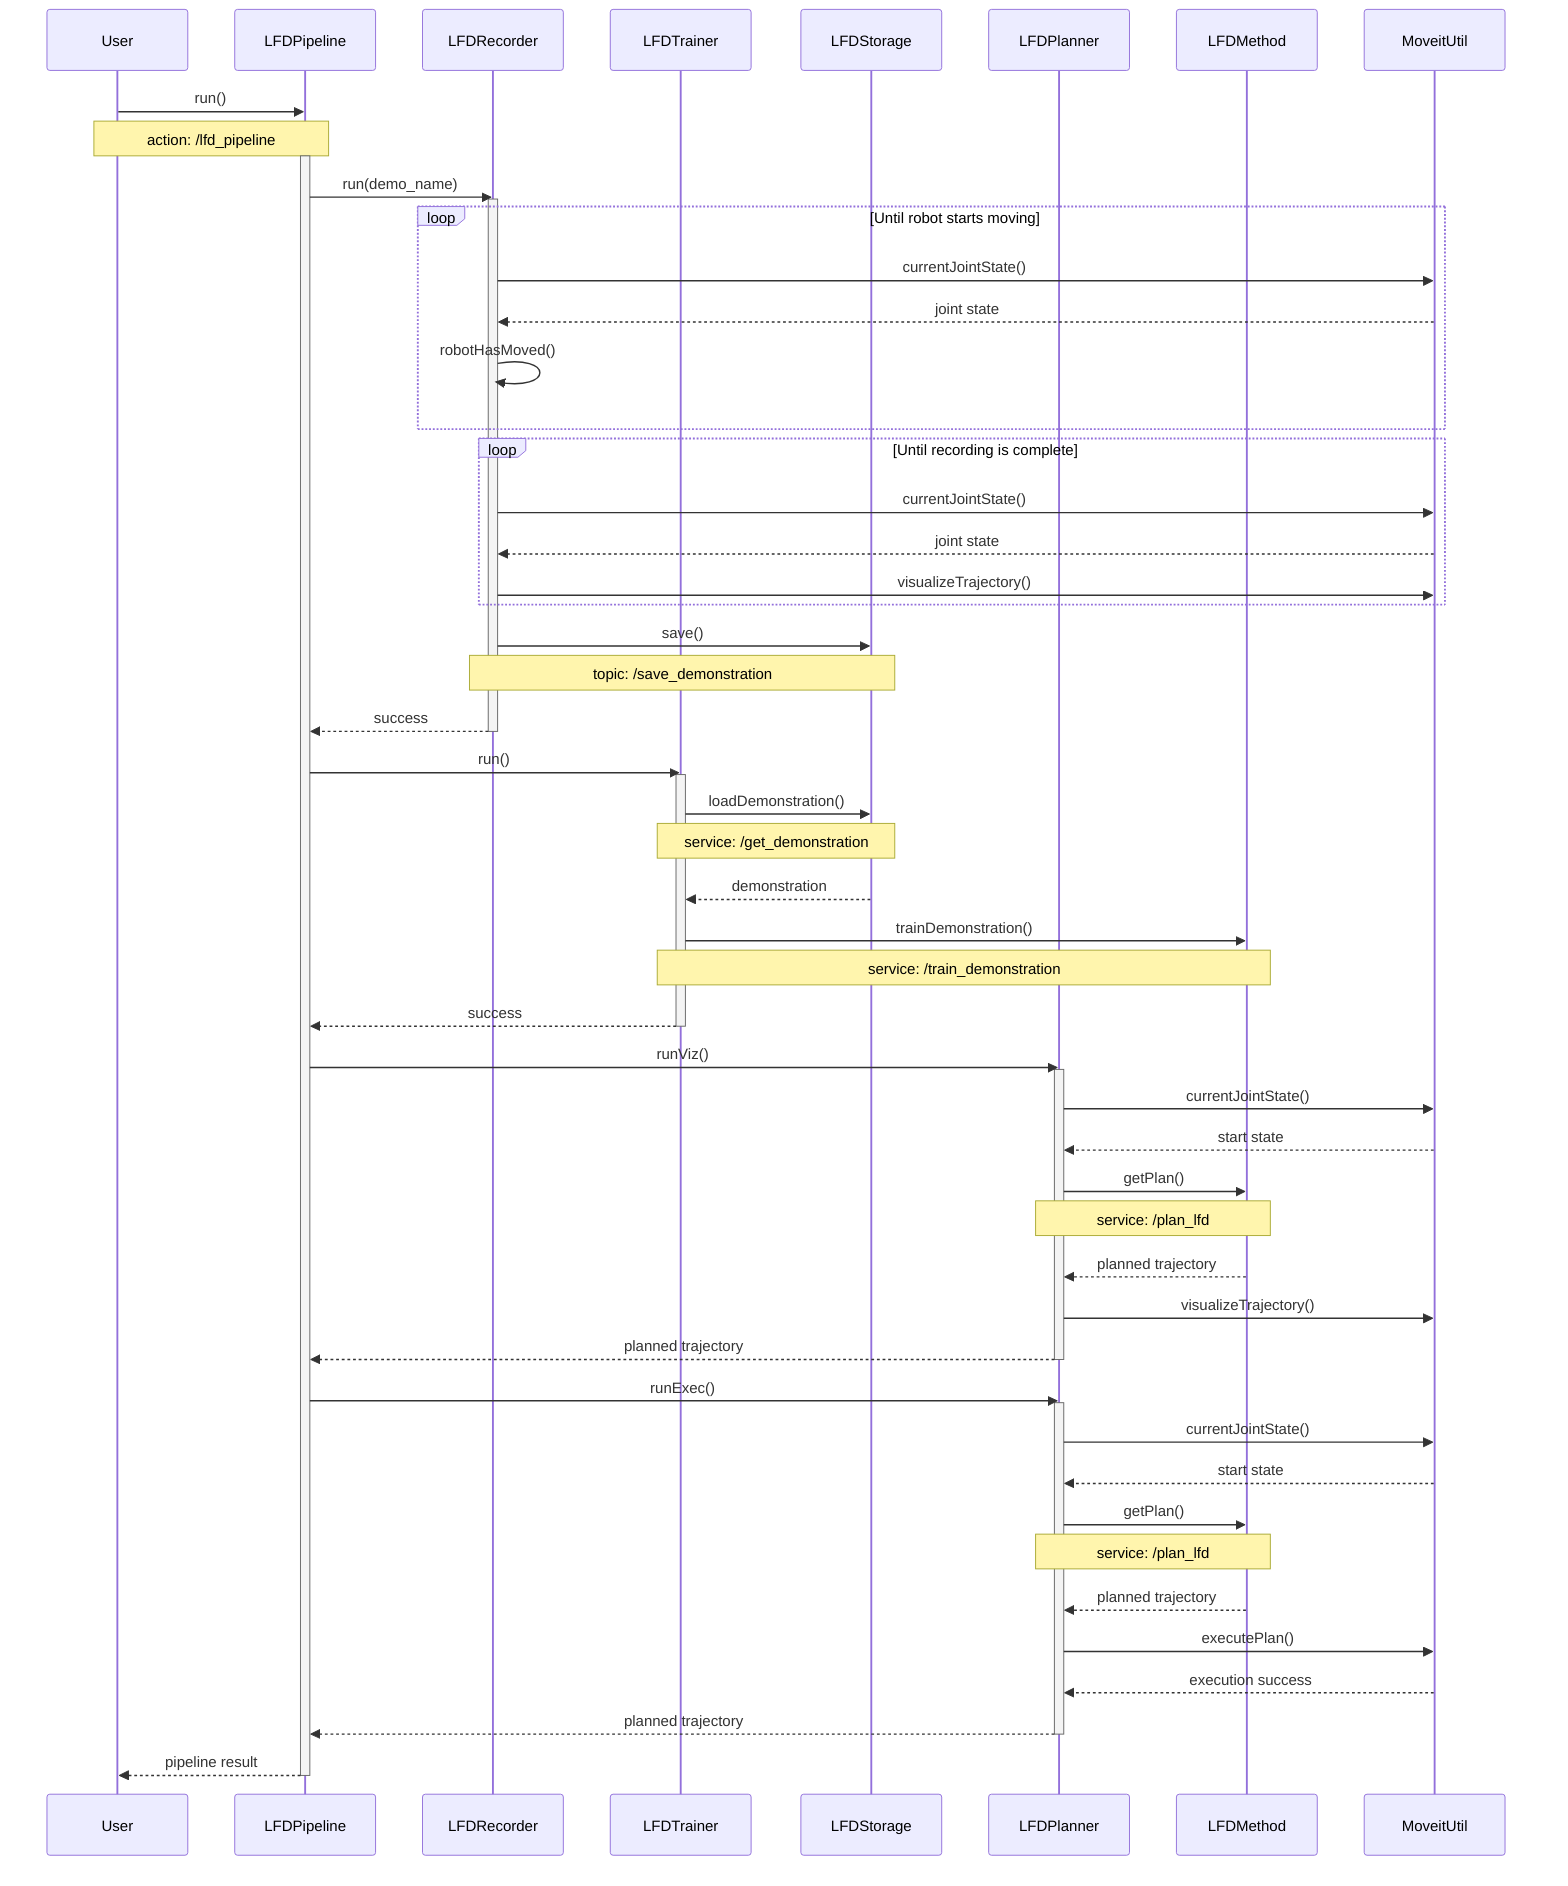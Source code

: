 sequenceDiagram
    participant User
    participant LFDPipeline
    participant LFDRecorder
    participant LFDTrainer
    participant LFDStorage
    participant LFDPlanner
    participant LFDMethod
    participant MoveitUtil

    User->>LFDPipeline: run()
    Note over User,LFDPipeline: action: /lfd_pipeline 
    activate LFDPipeline

    LFDPipeline->>LFDRecorder: run(demo_name)
    activate LFDRecorder
    loop Until robot starts moving
        LFDRecorder->>MoveitUtil: currentJointState()
        MoveitUtil-->>LFDRecorder: joint state
        LFDRecorder->>LFDRecorder: robotHasMoved()
    end
    loop Until recording is complete
        LFDRecorder->>MoveitUtil: currentJointState()
        MoveitUtil-->>LFDRecorder: joint state
        LFDRecorder->>MoveitUtil: visualizeTrajectory()
    end
    LFDRecorder->>LFDStorage: save()
    Note over LFDRecorder,LFDStorage: topic: /save_demonstration
    LFDRecorder-->>LFDPipeline: success
    deactivate LFDRecorder

    LFDPipeline->>LFDTrainer: run()
    activate LFDTrainer
    LFDTrainer->>LFDStorage: loadDemonstration()
    Note over LFDTrainer,LFDStorage: service: /get_demonstration
    LFDStorage-->>LFDTrainer: demonstration
    LFDTrainer->>LFDMethod: trainDemonstration()
    note over LFDTrainer,LFDMethod: service: /train_demonstration
    LFDTrainer-->>LFDPipeline: success
    deactivate LFDTrainer

    LFDPipeline->>LFDPlanner: runViz()
    activate LFDPlanner
    LFDPlanner->>MoveitUtil: currentJointState()
    MoveitUtil-->>LFDPlanner: start state
    LFDPlanner->>LFDMethod: getPlan()
    note over LFDPlanner,LFDMethod: service: /plan_lfd
    LFDMethod-->>LFDPlanner: planned trajectory
    LFDPlanner->>MoveitUtil: visualizeTrajectory()
    LFDPlanner-->>LFDPipeline: planned trajectory
    deactivate LFDPlanner

    LFDPipeline->>LFDPlanner: runExec()
    activate LFDPlanner
    LFDPlanner->>MoveitUtil: currentJointState()
    MoveitUtil-->>LFDPlanner: start state
    LFDPlanner->>LFDMethod: getPlan()
    note over LFDPlanner,LFDMethod: service: /plan_lfd
    LFDMethod-->>LFDPlanner: planned trajectory
    LFDPlanner->>MoveitUtil: executePlan()
    MoveitUtil-->>LFDPlanner: execution success
    LFDPlanner-->>LFDPipeline: planned trajectory
    deactivate LFDPlanner

    LFDPipeline-->>User: pipeline result
    deactivate LFDPipeline
